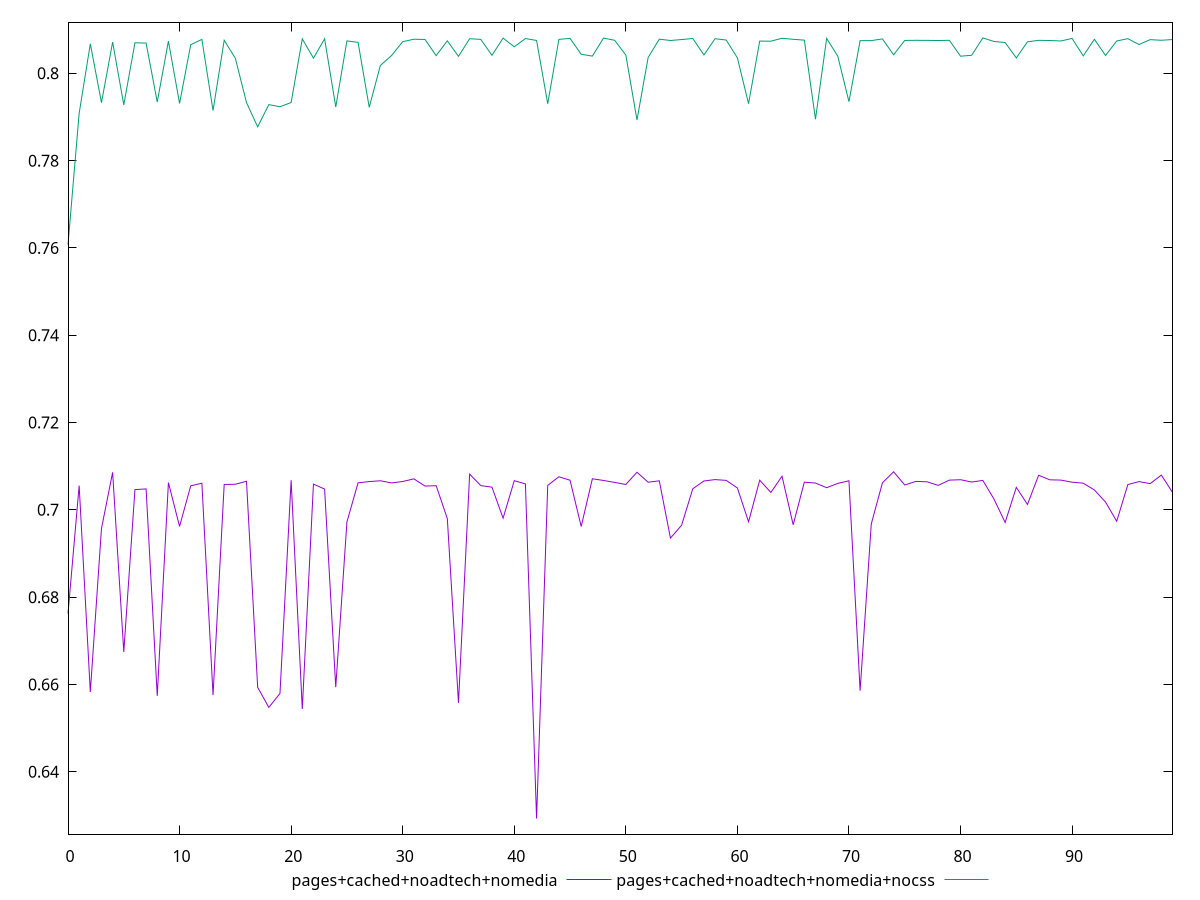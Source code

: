 reset

$pagesCachedNoadtechNomedia <<EOF
0 0.6762445564959131
1 0.7055549813634111
2 0.6582868101357271
3 0.6957104703594394
4 0.7085928284633524
5 0.6674554230358115
6 0.7046344088412357
7 0.7048019712282528
8 0.6573920494967557
9 0.706233021937982
10 0.6962092834781689
11 0.7055135484782568
12 0.706097087690567
13 0.6575644459181084
14 0.7058172002629765
15 0.7058695446954718
16 0.7065521367290978
17 0.6593402649738414
18 0.654746888517566
19 0.6579394231754923
20 0.7067701448978915
21 0.6543941770407286
22 0.7059005967924213
23 0.7047650791523112
24 0.6594005924257729
25 0.6972217620546164
26 0.7061961575121564
27 0.7064808758827106
28 0.7066641153008191
29 0.7061746832009271
30 0.7064945230279414
31 0.7071021927676984
32 0.7054543122960628
33 0.7055343779667784
34 0.6980072011530016
35 0.6557945601509089
36 0.7081850514286571
37 0.7055620418008789
38 0.7052021632686959
39 0.6980940697515787
40 0.7066872032561408
41 0.7059451642740399
42 0.6292890093672762
43 0.7056119011762937
44 0.7075800653782154
45 0.7067869598997116
46 0.696192980270247
47 0.7071183913354337
48 0.7067385602055579
49 0.7062874364405907
50 0.7058130497509337
51 0.7086194441026765
52 0.7063313686662452
53 0.7066557225272345
54 0.693530623616953
55 0.6964839262749143
56 0.7048297985917542
57 0.706618203731794
58 0.7069366356706263
59 0.7067507145136311
60 0.705014672538214
61 0.6972652491349255
62 0.7067926439807936
63 0.7039899438694798
64 0.7077041772797632
65 0.696584538708613
66 0.7063477423512929
67 0.7061363255681866
68 0.705075773602002
69 0.7060654807708492
70 0.7066632306129894
71 0.6585899335474081
72 0.6967663111413879
73 0.7061856998068745
74 0.7087290002261646
75 0.7056963523115932
76 0.7065204989817098
77 0.7064285831484127
78 0.7056120855702751
79 0.7068102541811454
80 0.7069055554210278
81 0.7063762286054576
82 0.7067402033838893
83 0.7024661068201842
84 0.6971086275988323
85 0.7051512391530445
86 0.7012314149648539
87 0.7079317570639693
88 0.7068882152362137
89 0.7068160232804493
90 0.7063419718145377
91 0.7061134956239985
92 0.7045545723951079
93 0.7017775922907755
94 0.6973889517452305
95 0.705797204164444
96 0.7064803548933577
97 0.7060037571365763
98 0.707969359698088
99 0.7040026019295889
EOF

$pagesCachedNoadtechNomediaNocss <<EOF
0 0.7607531824656992
1 0.7908504416899437
2 0.8067710653681287
3 0.7932784631416228
4 0.8071700880951755
5 0.7927721287279691
6 0.8070042964295924
7 0.8069367495052246
8 0.7934354387873426
9 0.807378596465298
10 0.7931009716758802
11 0.8065665216039533
12 0.8077769122143253
13 0.7914893828269146
14 0.8075759731695571
15 0.8034417421236846
16 0.7933031161280877
17 0.7877482948970369
18 0.792839990472276
19 0.7923562039525386
20 0.7933193396329641
21 0.807890605746371
22 0.8034878934907036
23 0.8079136977851481
24 0.7923072130366206
25 0.8074384791097172
26 0.8070984772470705
27 0.7922235576596813
28 0.8018137463272739
29 0.8040819931892347
30 0.8072582096537287
31 0.8078194538830461
32 0.8077674525620382
33 0.8040569874749478
34 0.8074553566720462
35 0.8038923345750453
36 0.8079348427368092
37 0.8077857187197671
38 0.8041380593482471
39 0.8080773050656269
40 0.8060859375161585
41 0.8079699433286828
42 0.8075396888281535
43 0.7930322326355198
44 0.8077825095164114
45 0.8080154038295553
46 0.8043752312681965
47 0.8039568632254667
48 0.8080881389426444
49 0.80757396198113
50 0.804192547489579
51 0.7893070635564179
52 0.8036329597997609
53 0.8078321262073441
54 0.8075299229151902
55 0.807743135136065
56 0.807991496276818
57 0.8042132063050849
58 0.8079416528100348
59 0.8076275802617245
60 0.8035429871811642
61 0.7930467097479501
62 0.8073864006090232
63 0.8073745912588696
64 0.8080382742877287
65 0.8077999074898399
66 0.8076140981657961
67 0.7895022545661513
68 0.8080069414649192
69 0.8039141501381853
70 0.7935075307564903
71 0.8074948546448012
72 0.8075028531624047
73 0.80789254013933
74 0.8042580997597826
75 0.8075457049162641
76 0.8075689794063295
77 0.8075575015175309
78 0.8075217814383338
79 0.8075695924902091
80 0.8039293786145488
81 0.8041443313598959
82 0.8081213946899483
83 0.8073035846768325
84 0.8070635137415297
85 0.8035369992240378
86 0.8072234858902574
87 0.8075686707319975
88 0.8075241685781684
89 0.8074211091136921
90 0.8080079913252715
91 0.8040004659319696
92 0.8078062063853229
93 0.8040832036676067
94 0.8074169004320616
95 0.8079458705674664
96 0.8066063422448874
97 0.8077230039487806
98 0.8075820539405534
99 0.8077412765363858
EOF

set key outside below
set xrange [0:99]
set yrange [0.6257123616608227:0.8116980423964018]
set trange [0.6257123616608227:0.8116980423964018]
set terminal svg size 640, 520 enhanced background rgb 'white'
set output "report_00026_2021-02-22T21:38:55.199Z/meta/pScore/comparison/line/3_vs_4.svg"

plot $pagesCachedNoadtechNomedia title "pages+cached+noadtech+nomedia" with line, \
     $pagesCachedNoadtechNomediaNocss title "pages+cached+noadtech+nomedia+nocss" with line

reset
